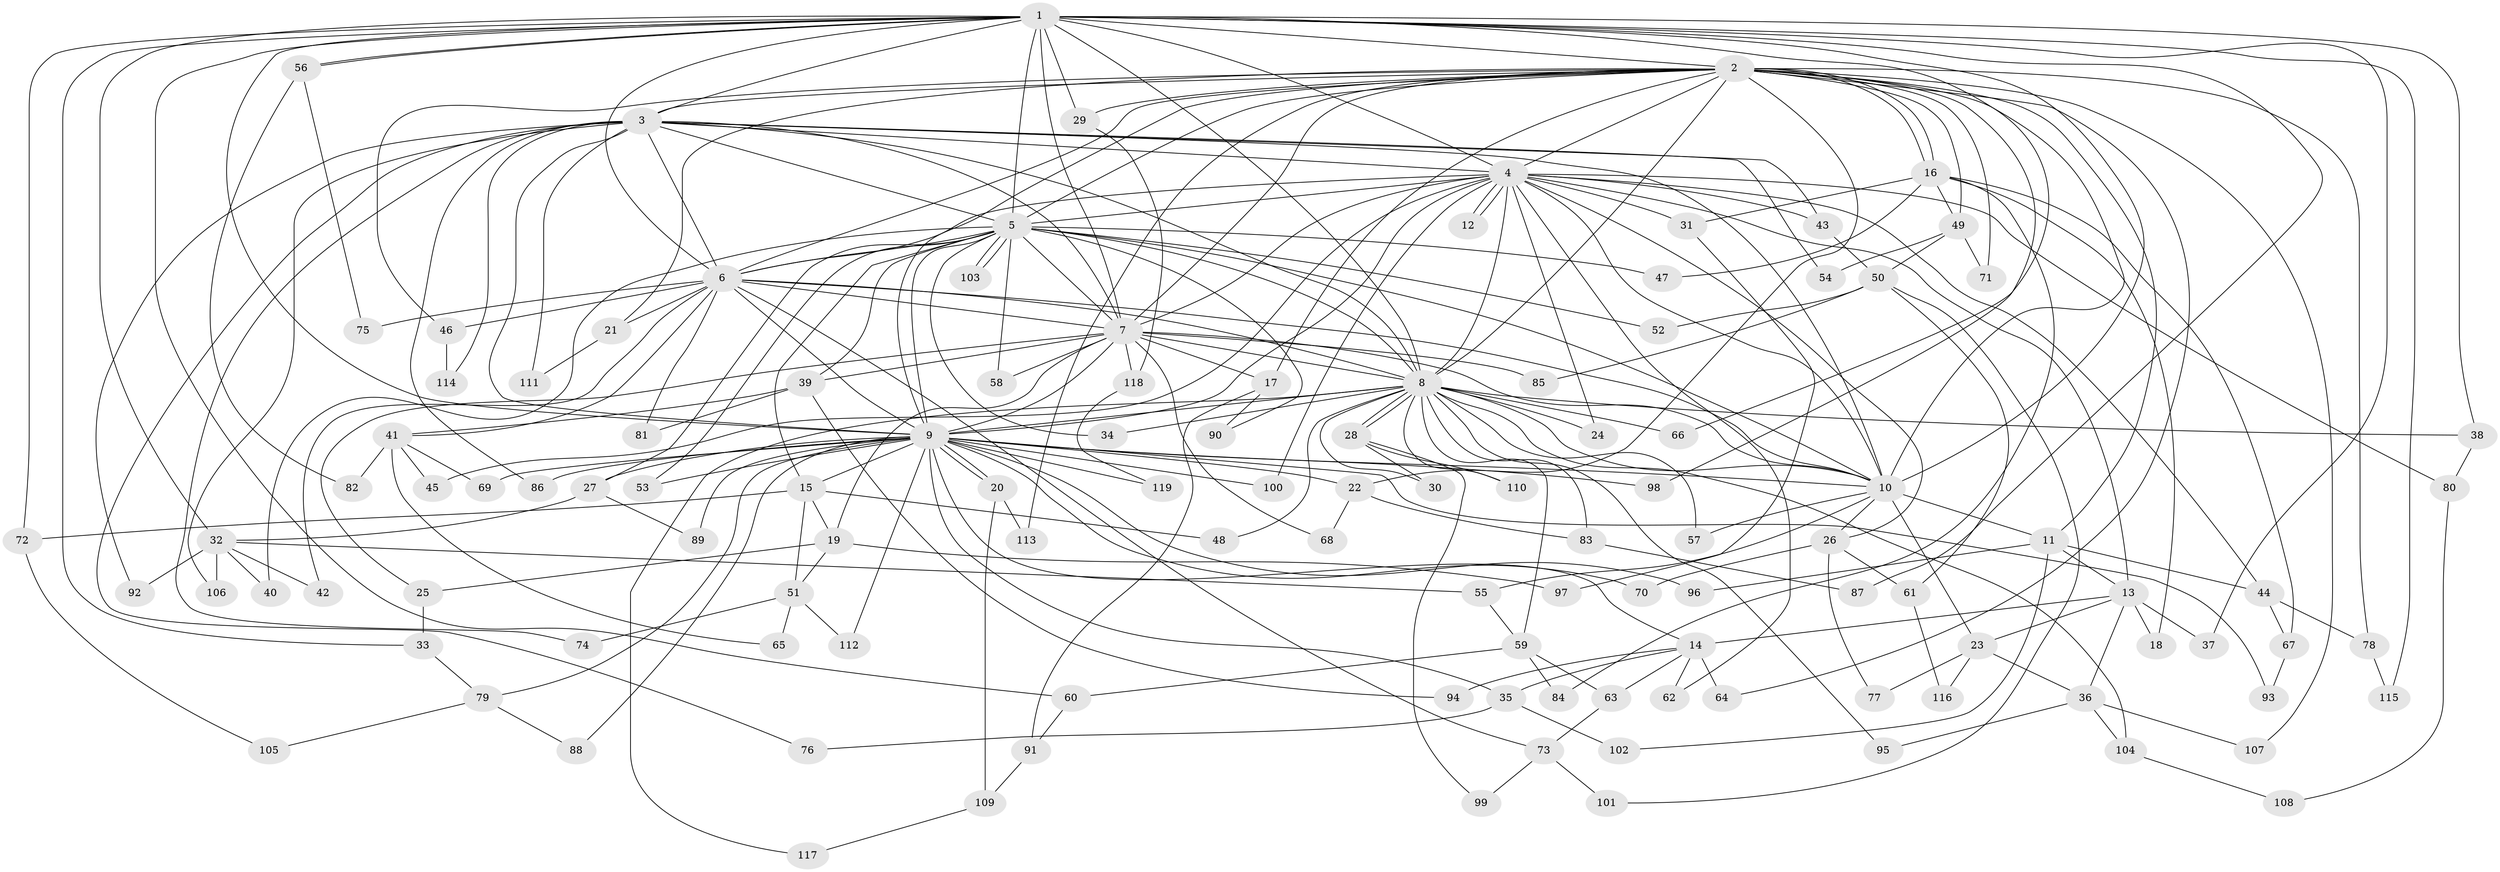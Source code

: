// Generated by graph-tools (version 1.1) at 2025/25/03/09/25 03:25:39]
// undirected, 119 vertices, 263 edges
graph export_dot {
graph [start="1"]
  node [color=gray90,style=filled];
  1;
  2;
  3;
  4;
  5;
  6;
  7;
  8;
  9;
  10;
  11;
  12;
  13;
  14;
  15;
  16;
  17;
  18;
  19;
  20;
  21;
  22;
  23;
  24;
  25;
  26;
  27;
  28;
  29;
  30;
  31;
  32;
  33;
  34;
  35;
  36;
  37;
  38;
  39;
  40;
  41;
  42;
  43;
  44;
  45;
  46;
  47;
  48;
  49;
  50;
  51;
  52;
  53;
  54;
  55;
  56;
  57;
  58;
  59;
  60;
  61;
  62;
  63;
  64;
  65;
  66;
  67;
  68;
  69;
  70;
  71;
  72;
  73;
  74;
  75;
  76;
  77;
  78;
  79;
  80;
  81;
  82;
  83;
  84;
  85;
  86;
  87;
  88;
  89;
  90;
  91;
  92;
  93;
  94;
  95;
  96;
  97;
  98;
  99;
  100;
  101;
  102;
  103;
  104;
  105;
  106;
  107;
  108;
  109;
  110;
  111;
  112;
  113;
  114;
  115;
  116;
  117;
  118;
  119;
  1 -- 2;
  1 -- 3;
  1 -- 4;
  1 -- 5;
  1 -- 6;
  1 -- 7;
  1 -- 8;
  1 -- 9;
  1 -- 10;
  1 -- 29;
  1 -- 32;
  1 -- 33;
  1 -- 37;
  1 -- 38;
  1 -- 56;
  1 -- 56;
  1 -- 60;
  1 -- 66;
  1 -- 72;
  1 -- 87;
  1 -- 115;
  2 -- 3;
  2 -- 4;
  2 -- 5;
  2 -- 6;
  2 -- 7;
  2 -- 8;
  2 -- 9;
  2 -- 10;
  2 -- 11;
  2 -- 16;
  2 -- 16;
  2 -- 17;
  2 -- 21;
  2 -- 22;
  2 -- 29;
  2 -- 46;
  2 -- 49;
  2 -- 64;
  2 -- 71;
  2 -- 78;
  2 -- 98;
  2 -- 107;
  2 -- 113;
  3 -- 4;
  3 -- 5;
  3 -- 6;
  3 -- 7;
  3 -- 8;
  3 -- 9;
  3 -- 10;
  3 -- 43;
  3 -- 54;
  3 -- 74;
  3 -- 76;
  3 -- 86;
  3 -- 92;
  3 -- 106;
  3 -- 111;
  3 -- 114;
  4 -- 5;
  4 -- 6;
  4 -- 7;
  4 -- 8;
  4 -- 9;
  4 -- 10;
  4 -- 12;
  4 -- 12;
  4 -- 13;
  4 -- 24;
  4 -- 26;
  4 -- 31;
  4 -- 43;
  4 -- 44;
  4 -- 45;
  4 -- 62;
  4 -- 80;
  4 -- 100;
  5 -- 6;
  5 -- 7;
  5 -- 8;
  5 -- 9;
  5 -- 10;
  5 -- 15;
  5 -- 27;
  5 -- 34;
  5 -- 39;
  5 -- 40;
  5 -- 47;
  5 -- 52;
  5 -- 53;
  5 -- 58;
  5 -- 90;
  5 -- 103;
  5 -- 103;
  6 -- 7;
  6 -- 8;
  6 -- 9;
  6 -- 10;
  6 -- 21;
  6 -- 41;
  6 -- 42;
  6 -- 46;
  6 -- 73;
  6 -- 75;
  6 -- 81;
  7 -- 8;
  7 -- 9;
  7 -- 10;
  7 -- 17;
  7 -- 19;
  7 -- 25;
  7 -- 39;
  7 -- 58;
  7 -- 68;
  7 -- 85;
  7 -- 118;
  8 -- 9;
  8 -- 10;
  8 -- 24;
  8 -- 28;
  8 -- 28;
  8 -- 30;
  8 -- 34;
  8 -- 38;
  8 -- 48;
  8 -- 57;
  8 -- 59;
  8 -- 66;
  8 -- 83;
  8 -- 95;
  8 -- 104;
  8 -- 110;
  8 -- 117;
  9 -- 10;
  9 -- 14;
  9 -- 15;
  9 -- 20;
  9 -- 20;
  9 -- 22;
  9 -- 27;
  9 -- 35;
  9 -- 53;
  9 -- 69;
  9 -- 70;
  9 -- 79;
  9 -- 86;
  9 -- 88;
  9 -- 89;
  9 -- 93;
  9 -- 96;
  9 -- 98;
  9 -- 100;
  9 -- 112;
  9 -- 119;
  10 -- 11;
  10 -- 23;
  10 -- 26;
  10 -- 55;
  10 -- 57;
  11 -- 13;
  11 -- 44;
  11 -- 96;
  11 -- 102;
  13 -- 14;
  13 -- 18;
  13 -- 23;
  13 -- 36;
  13 -- 37;
  14 -- 35;
  14 -- 62;
  14 -- 63;
  14 -- 64;
  14 -- 94;
  15 -- 19;
  15 -- 48;
  15 -- 51;
  15 -- 72;
  16 -- 18;
  16 -- 31;
  16 -- 47;
  16 -- 49;
  16 -- 67;
  16 -- 84;
  17 -- 90;
  17 -- 91;
  19 -- 25;
  19 -- 51;
  19 -- 97;
  20 -- 109;
  20 -- 113;
  21 -- 111;
  22 -- 68;
  22 -- 83;
  23 -- 36;
  23 -- 77;
  23 -- 116;
  25 -- 33;
  26 -- 61;
  26 -- 70;
  26 -- 77;
  27 -- 32;
  27 -- 89;
  28 -- 30;
  28 -- 99;
  28 -- 110;
  29 -- 118;
  31 -- 97;
  32 -- 40;
  32 -- 42;
  32 -- 55;
  32 -- 92;
  32 -- 106;
  33 -- 79;
  35 -- 76;
  35 -- 102;
  36 -- 95;
  36 -- 104;
  36 -- 107;
  38 -- 80;
  39 -- 41;
  39 -- 81;
  39 -- 94;
  41 -- 45;
  41 -- 65;
  41 -- 69;
  41 -- 82;
  43 -- 50;
  44 -- 67;
  44 -- 78;
  46 -- 114;
  49 -- 50;
  49 -- 54;
  49 -- 71;
  50 -- 52;
  50 -- 61;
  50 -- 85;
  50 -- 101;
  51 -- 65;
  51 -- 74;
  51 -- 112;
  55 -- 59;
  56 -- 75;
  56 -- 82;
  59 -- 60;
  59 -- 63;
  59 -- 84;
  60 -- 91;
  61 -- 116;
  63 -- 73;
  67 -- 93;
  72 -- 105;
  73 -- 99;
  73 -- 101;
  78 -- 115;
  79 -- 88;
  79 -- 105;
  80 -- 108;
  83 -- 87;
  91 -- 109;
  104 -- 108;
  109 -- 117;
  118 -- 119;
}
